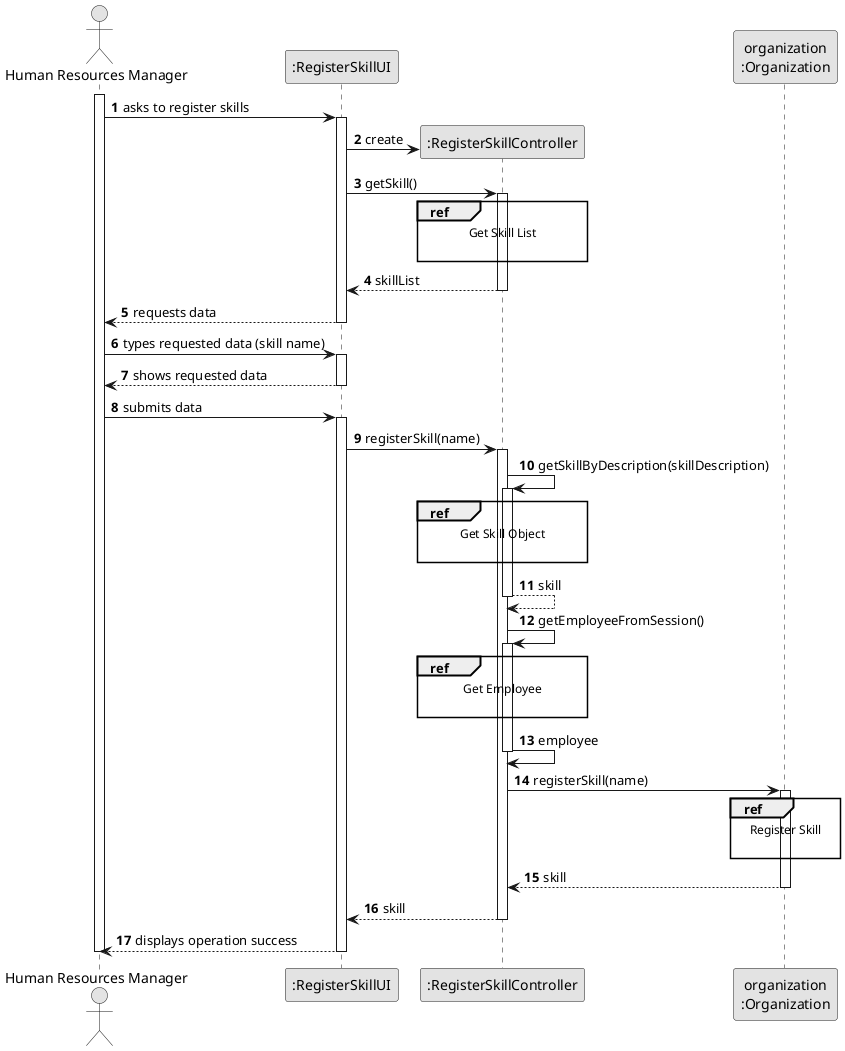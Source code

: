 @startuml
skinparam monochrome true
skinparam packageStyle rectangle
skinparam shadowing false

autonumber

'hide footbox
actor "Human Resources Manager" as ADM
participant ":RegisterSkillUI" as UI
participant ":RegisterSkillController" as CTRL
participant "organization\n:Organization" as ORG

activate ADM

    ADM -> UI : asks to register skills

    activate UI

        UI -> CTRL** : create
        UI -> CTRL : getSkill()
        ref over CTRL
            Get Skill List

        end ref

        activate CTRL

            CTRL --> UI : skillList
        deactivate CTRL

'        UI --> ADM : shows task category list and asks to sleect one
'    deactivate UI
'
'    ADM -> UI : selects a task category
'    activate UI

        UI --> ADM : requests data
    deactivate UI

    ADM -> UI : types requested data (skill name)
    activate UI

        UI --> ADM : shows requested data
    deactivate UI

    ADM -> UI : submits data
    activate UI

        UI -> CTRL : registerSkill(name)
        activate CTRL

            CTRL -> CTRL : getSkillByDescription(skillDescription)
            activate CTRL

                ref over CTRL
                    Get Skill Object

                end ref

                CTRL --> CTRL : skill
            deactivate CTRL

            CTRL -> CTRL : getEmployeeFromSession()
            activate CTRL

                ref over CTRL
                    Get Employee

                end ref
                CTRL -> CTRL : employee
            deactivate CTRL

            CTRL -> ORG: registerSkill(name)
            activate ORG

                ref over ORG
                    Register Skill

                end

                ORG --> CTRL : skill
            deactivate ORG

            CTRL --> UI: skill
            deactivate CTRL
            UI --> ADM: displays operation success
    deactivate UI

deactivate ADM

@enduml